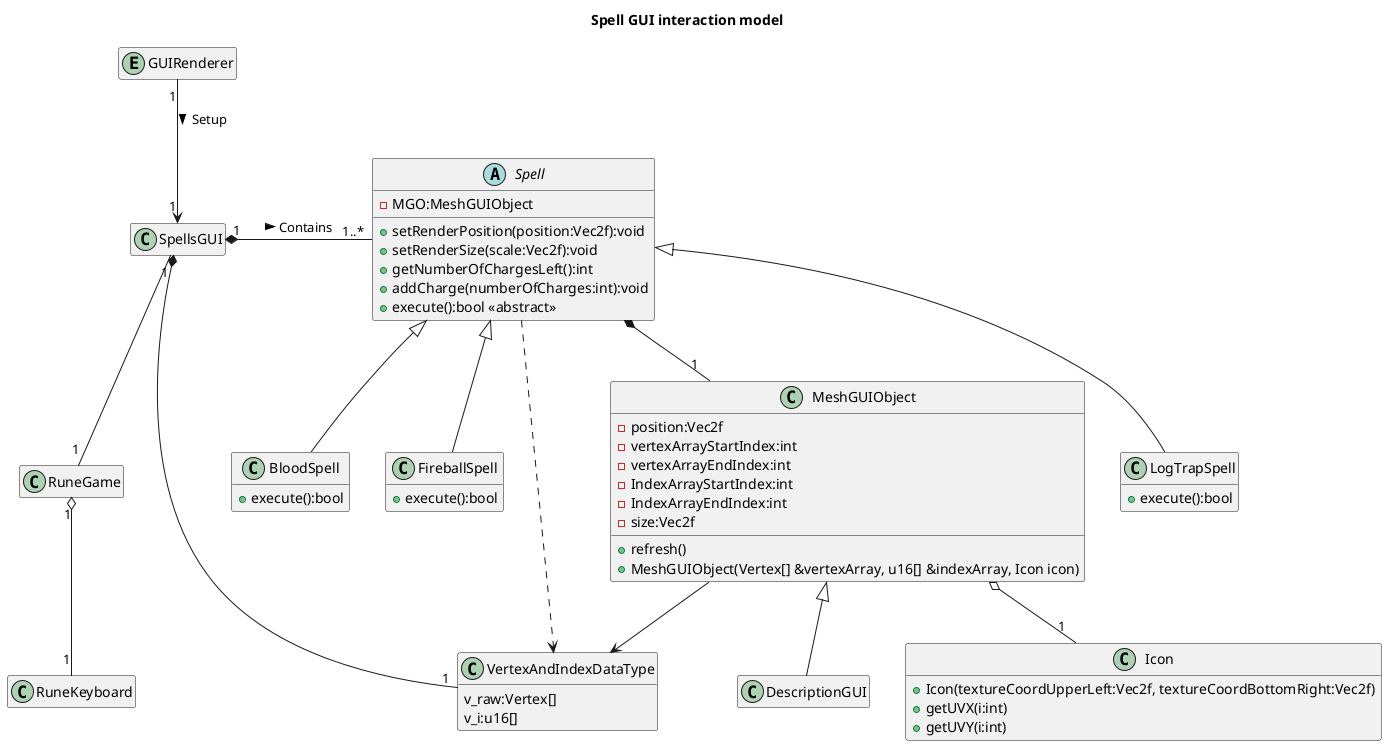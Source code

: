 @startuml Conception

skinparam defaultfontname Verdana
title Spell GUI interaction model

hide empty members
abstract Spell
{
    - MGO:MeshGUIObject
    + setRenderPosition(position:Vec2f):void
    + setRenderSize(scale:Vec2f):void
    + getNumberOfChargesLeft():int
    + addCharge(numberOfCharges:int):void
    + execute():bool <<abstract>>
}
class MeshGUIObject
{
  - position:Vec2f
  - vertexArrayStartIndex:int
  - vertexArrayEndIndex:int
  - IndexArrayStartIndex:int
  - IndexArrayEndIndex:int
  - size:Vec2f
  + refresh()
  + MeshGUIObject(Vertex[] &vertexArray, u16[] &indexArray, Icon icon)
}
class DescriptionGUI extends MeshGUIObject
{

}
class LogTrapSpell extends Spell
{
  + execute():bool
}
class Icon
{
  + Icon(textureCoordUpperLeft:Vec2f, textureCoordBottomRight:Vec2f)
  + getUVX(i:int)
  + getUVY(i:int)
}
class BloodSpell extends Spell
{
  + execute():bool
}
class FireballSpell extends Spell
{
  + execute():bool
}
class VertexAndIndexDataType
{
  v_raw:Vertex[]
  v_i:u16[]
}
class SpellsGUI
Entity GUIRenderer
class RuneGame
class RuneKeyboard
GUIRenderer "1"--> "1" SpellsGUI : Setup >
SpellsGUI "1" *- "1..*" Spell : Contains >
SpellsGUI "1" -- "1"  RuneGame
RuneGame "1" o-- "1" RuneKeyboard
Spell *-- "1" MeshGUIObject
MeshGUIObject o-- "1" Icon
SpellsGUI *-- "1" VertexAndIndexDataType
Spell ..> VertexAndIndexDataType
MeshGUIObject --> VertexAndIndexDataType
@enduml

class Université
class Enseignant{
  prénom: String
  nom: String
  courriel: String
}


Université "1" -- "1..*" Enseignant : Emploie >